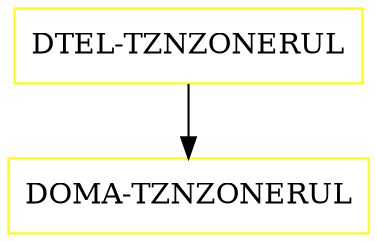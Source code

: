 digraph G {
  "DTEL-TZNZONERUL" [shape=box,color=yellow];
  "DOMA-TZNZONERUL" [shape=box,color=yellow,URL="./DOMA_TZNZONERUL.html"];
  "DTEL-TZNZONERUL" -> "DOMA-TZNZONERUL";
}
